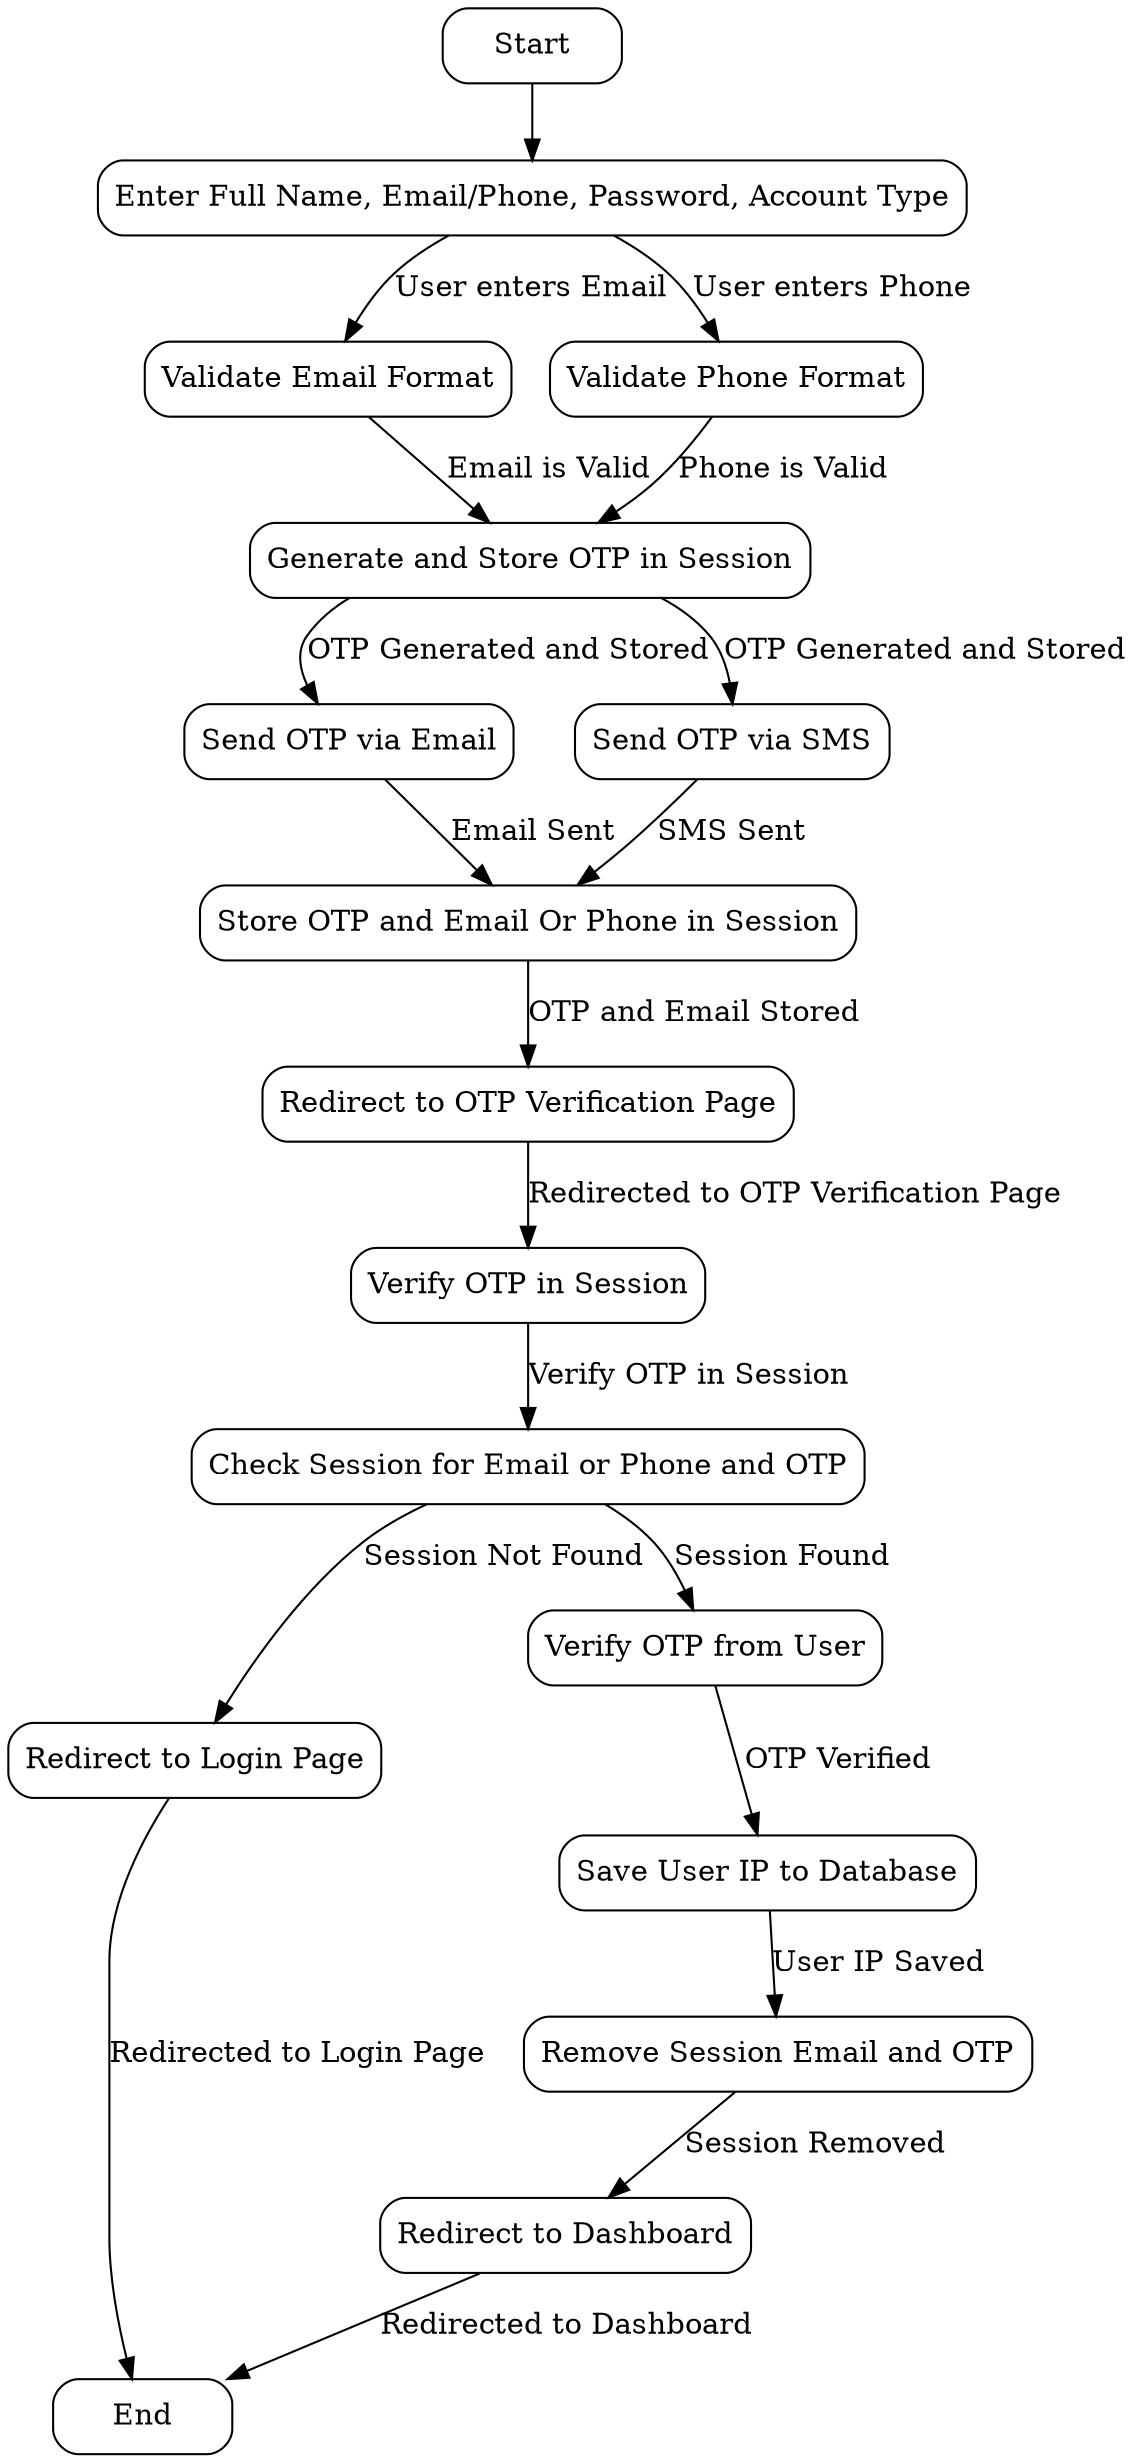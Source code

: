 digraph registration_flowchart {
  // Nodes
  node [shape=rectangle, width=1.2, style=rounded];
  start [label="Start"];
  enter_information [label="Enter Full Name, Email/Phone, Password, Account Type"];
  validate_email [label="Validate Email Format"];
  validate_phone [label="Validate Phone Format"];
  generate_store_otp [label="Generate and Store OTP in Session"];
  send_otp_email [label="Send OTP via Email"];
  send_otp_sms [label="Send OTP via SMS"];
  store_otp_email [label="Store OTP and Email Or Phone in Session"];
  redirect_to_verify_otp [label="Redirect to OTP Verification Page"];
  verify_otp_session [label="Verify OTP in Session"];
  check_session [label="Check Session for Email or Phone and OTP"];
  redirect_to_login [label="Redirect to Login Page"]; // Added this node
  verify_otp [label="Verify OTP from User"];
  save_user_ip [label="Save User IP to Database"]; // Added this node
  remove_session [label="Remove Session Email and OTP"]; // Added this node
  redirect_to_dashboard [label="Redirect to Dashboard"];
  end [label="End"];

  // Edges
  start -> enter_information;
  enter_information -> validate_email [label="User enters Email"];
  enter_information -> validate_phone [label="User enters Phone"];
  validate_email -> generate_store_otp [label="Email is Valid"];
  validate_phone -> generate_store_otp [label="Phone is Valid"];
  generate_store_otp -> send_otp_email [label="OTP Generated and Stored"];
  generate_store_otp -> send_otp_sms [label="OTP Generated and Stored"];
  send_otp_email -> store_otp_email [label="Email Sent"];
  send_otp_sms -> store_otp_email [label="SMS Sent"];
  store_otp_email -> redirect_to_verify_otp [label="OTP and Email Stored"];
  redirect_to_verify_otp -> verify_otp_session [label="Redirected to OTP Verification Page"];
  verify_otp_session -> check_session [label="Verify OTP in Session"];
  check_session -> redirect_to_login [label="Session Not Found"]; // Updated this edge
  check_session -> verify_otp [label="Session Found"]; // Updated this edge
  verify_otp -> save_user_ip [label="OTP Verified"];
  save_user_ip -> remove_session [label="User IP Saved"];
  remove_session -> redirect_to_dashboard [label="Session Removed"];
  redirect_to_login -> end [label="Redirected to Login Page"];
  redirect_to_dashboard -> end [label="Redirected to Dashboard"];
}
